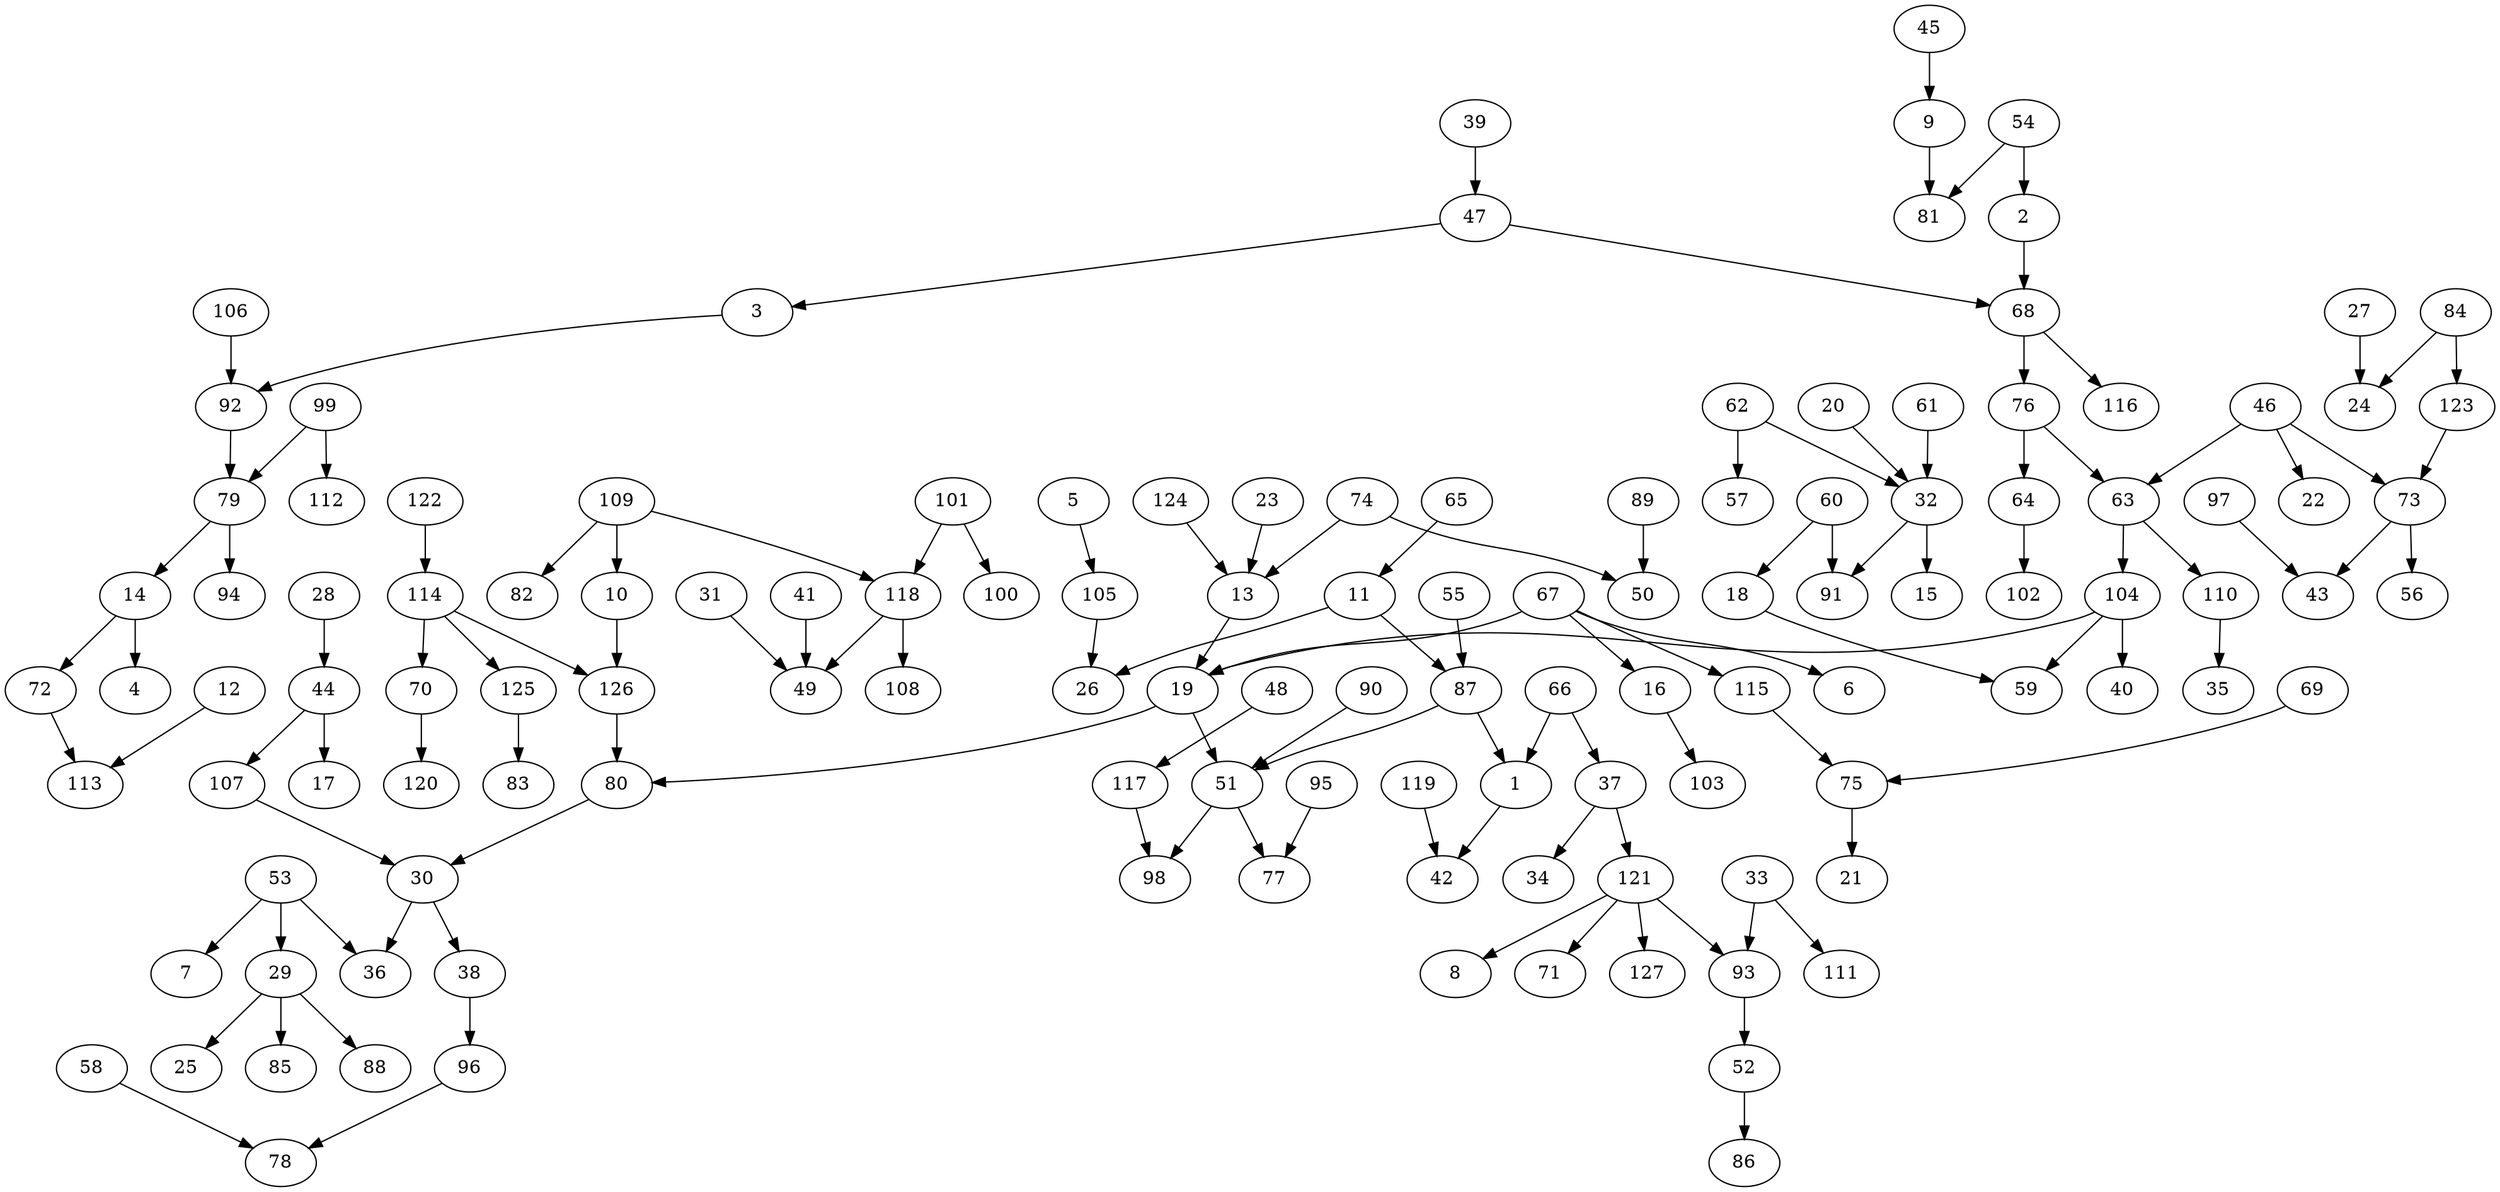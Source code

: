 digraph sample {
3 -> 92[color="black"];
5 -> 105[color="black"];
9 -> 81[color="black"];
12 -> 113[color="black"];
14 -> 4[color="black"];
14 -> 72[color="black"];
16 -> 103[color="black"];
19 -> 80[color="black"];
20 -> 32[color="black"];
23 -> 13[color="black"];
27 -> 24[color="black"];
28 -> 44[color="black"];
29 -> 25[color="black"];
29 -> 85[color="black"];
29 -> 88[color="black"];
31 -> 49[color="black"];
32 -> 15[color="black"];
33 -> 93[color="black"];
33 -> 111[color="black"];
37 -> 34[color="black"];
38 -> 96[color="black"];
39 -> 47[color="black"];
41 -> 49[color="black"];
44 -> 17[color="black"];
44 -> 107[color="black"];
45 -> 9[color="black"];
46 -> 22[color="black"];
46 -> 73[color="black"];
47 -> 68[color="black"];
48 -> 117[color="black"];
51 -> 98[color="black"];
52 -> 86[color="black"];
53 -> 7[color="black"];
53 -> 36[color="black"];
54 -> 2[color="black"];
55 -> 87[color="black"];
58 -> 78[color="black"];
60 -> 18[color="black"];
60 -> 91[color="black"];
61 -> 32[color="black"];
62 -> 32[color="black"];
62 -> 57[color="black"];
64 -> 102[color="black"];
65 -> 11[color="black"];
66 -> 37[color="black"];
67 -> 6[color="black"];
67 -> 16[color="black"];
67 -> 115[color="black"];
68 -> 116[color="black"];
69 -> 75[color="black"];
70 -> 120[color="black"];
73 -> 43[color="black"];
73 -> 56[color="black"];
74 -> 13[color="black"];
74 -> 50[color="black"];
75 -> 21[color="black"];
76 -> 63[color="black"];
79 -> 94[color="black"];
84 -> 123[color="black"];
87 -> 1[color="black"];
87 -> 51[color="black"];
89 -> 50[color="black"];
90 -> 51[color="black"];
92 -> 79[color="black"];
93 -> 52[color="black"];
95 -> 77[color="black"];
97 -> 43[color="black"];
99 -> 112[color="black"];
101 -> 100[color="black"];
101 -> 118[color="black"];
104 -> 19[color="black"];
104 -> 40[color="black"];
104 -> 59[color="black"];
105 -> 26[color="black"];
106 -> 92[color="black"];
107 -> 30[color="black"];
109 -> 10[color="black"];
109 -> 82[color="black"];
109 -> 118[color="black"];
110 -> 35[color="black"];
114 -> 70[color="black"];
114 -> 126[color="black"];
115 -> 75[color="black"];
118 -> 49[color="black"];
118 -> 108[color="black"];
119 -> 42[color="black"];
121 -> 8[color="black"];
121 -> 71[color="black"];
121 -> 93[color="black"];
121 -> 127[color="black"];
122 -> 114[color="black"];
123 -> 73[color="black"];
124 -> 13[color="black"];
125 -> 83[color="black"];
114 -> 125[color="black"];
84 -> 24[color="black"];
96 -> 78[color="black"];
99 -> 79[color="black"];
117 -> 98[color="black"];
126 -> 80[color="black"];
1 -> 42[color="black"];
10 -> 126[color="black"];
11 -> 26[color="black"];
11 -> 87[color="black"];
18 -> 59[color="black"];
30 -> 36[color="black"];
30 -> 38[color="black"];
32 -> 91[color="black"];
47 -> 3[color="black"];
53 -> 29[color="black"];
54 -> 81[color="black"];
63 -> 110[color="black"];
68 -> 76[color="black"];
72 -> 113[color="black"];
76 -> 64[color="black"];
79 -> 14[color="black"];
80 -> 30[color="black"];
2 -> 68[color="black"];
13 -> 19[color="black"];
19 -> 51[color="black"];
37 -> 121[color="black"];
46 -> 63[color="black"];
51 -> 77[color="black"];
63 -> 104[color="black"];
66 -> 1[color="black"];
67 -> 19[color="black"];
}